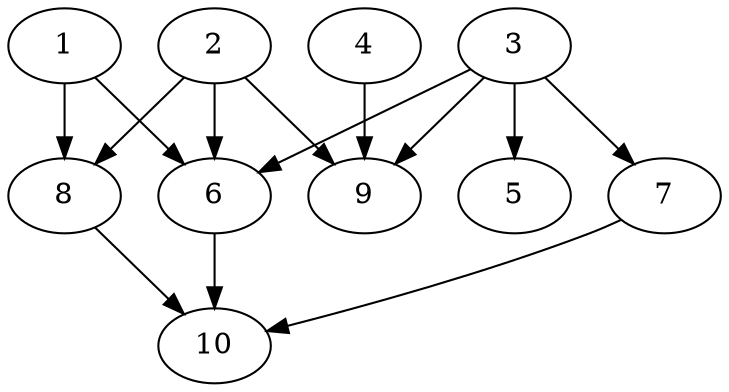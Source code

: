 // DAG automatically generated by daggen at Thu Oct  3 13:58:05 2019
// ./daggen --dot -n 10 --ccr 0.5 --fat 0.7 --regular 0.9 --density 0.7 --mindata 5242880 --maxdata 52428800 
digraph G {
  1 [size="21899264", alpha="0.05", expect_size="10949632"] 
  1 -> 6 [size ="10949632"]
  1 -> 8 [size ="10949632"]
  2 [size="61347840", alpha="0.03", expect_size="30673920"] 
  2 -> 6 [size ="30673920"]
  2 -> 8 [size ="30673920"]
  2 -> 9 [size ="30673920"]
  3 [size="53917696", alpha="0.05", expect_size="26958848"] 
  3 -> 5 [size ="26958848"]
  3 -> 6 [size ="26958848"]
  3 -> 7 [size ="26958848"]
  3 -> 9 [size ="26958848"]
  4 [size="76720128", alpha="0.17", expect_size="38360064"] 
  4 -> 9 [size ="38360064"]
  5 [size="39587840", alpha="0.11", expect_size="19793920"] 
  6 [size="30425088", alpha="0.10", expect_size="15212544"] 
  6 -> 10 [size ="15212544"]
  7 [size="24762368", alpha="0.03", expect_size="12381184"] 
  7 -> 10 [size ="12381184"]
  8 [size="80867328", alpha="0.02", expect_size="40433664"] 
  8 -> 10 [size ="40433664"]
  9 [size="70457344", alpha="0.03", expect_size="35228672"] 
  10 [size="50843648", alpha="0.18", expect_size="25421824"] 
}
